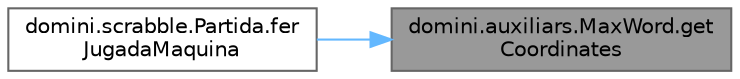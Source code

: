 digraph "domini.auxiliars.MaxWord.getCoordinates"
{
 // INTERACTIVE_SVG=YES
 // LATEX_PDF_SIZE
  bgcolor="transparent";
  edge [fontname=Helvetica,fontsize=10,labelfontname=Helvetica,labelfontsize=10];
  node [fontname=Helvetica,fontsize=10,shape=box,height=0.2,width=0.4];
  rankdir="RL";
  Node1 [id="Node000001",label="domini.auxiliars.MaxWord.get\lCoordinates",height=0.2,width=0.4,color="gray40", fillcolor="grey60", style="filled", fontcolor="black",tooltip="Obté les coordenades inicials de la paraula."];
  Node1 -> Node2 [id="edge1_Node000001_Node000002",dir="back",color="steelblue1",style="solid",tooltip=" "];
  Node2 [id="Node000002",label="domini.scrabble.Partida.fer\lJugadaMaquina",height=0.2,width=0.4,color="grey40", fillcolor="white", style="filled",URL="$classdomini_1_1scrabble_1_1_partida.html#a86e61fd71ee980fd43e1b4f788dfc6ae",tooltip="Permet que la màquina faci una jugada."];
}
